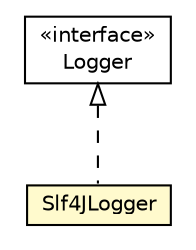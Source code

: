#!/usr/local/bin/dot
#
# Class diagram 
# Generated by UMLGraph version R5_6_6-8-g8d7759 (http://www.umlgraph.org/)
#

digraph G {
	edge [fontname="Helvetica",fontsize=10,labelfontname="Helvetica",labelfontsize=10];
	node [fontname="Helvetica",fontsize=10,shape=plaintext];
	nodesep=0.25;
	ranksep=0.5;
	// org.dayatang.utils.Slf4JLogger
	c259 [label=<<table title="org.dayatang.utils.Slf4JLogger" border="0" cellborder="1" cellspacing="0" cellpadding="2" port="p" bgcolor="lemonChiffon" href="./Slf4JLogger.html">
		<tr><td><table border="0" cellspacing="0" cellpadding="1">
<tr><td align="center" balign="center"> Slf4JLogger </td></tr>
		</table></td></tr>
		</table>>, URL="./Slf4JLogger.html", fontname="Helvetica", fontcolor="black", fontsize=10.0];
	// org.dayatang.utils.Logger
	c263 [label=<<table title="org.dayatang.utils.Logger" border="0" cellborder="1" cellspacing="0" cellpadding="2" port="p" href="./Logger.html">
		<tr><td><table border="0" cellspacing="0" cellpadding="1">
<tr><td align="center" balign="center"> &#171;interface&#187; </td></tr>
<tr><td align="center" balign="center"> Logger </td></tr>
		</table></td></tr>
		</table>>, URL="./Logger.html", fontname="Helvetica", fontcolor="black", fontsize=10.0];
	//org.dayatang.utils.Slf4JLogger implements org.dayatang.utils.Logger
	c263:p -> c259:p [dir=back,arrowtail=empty,style=dashed];
}

